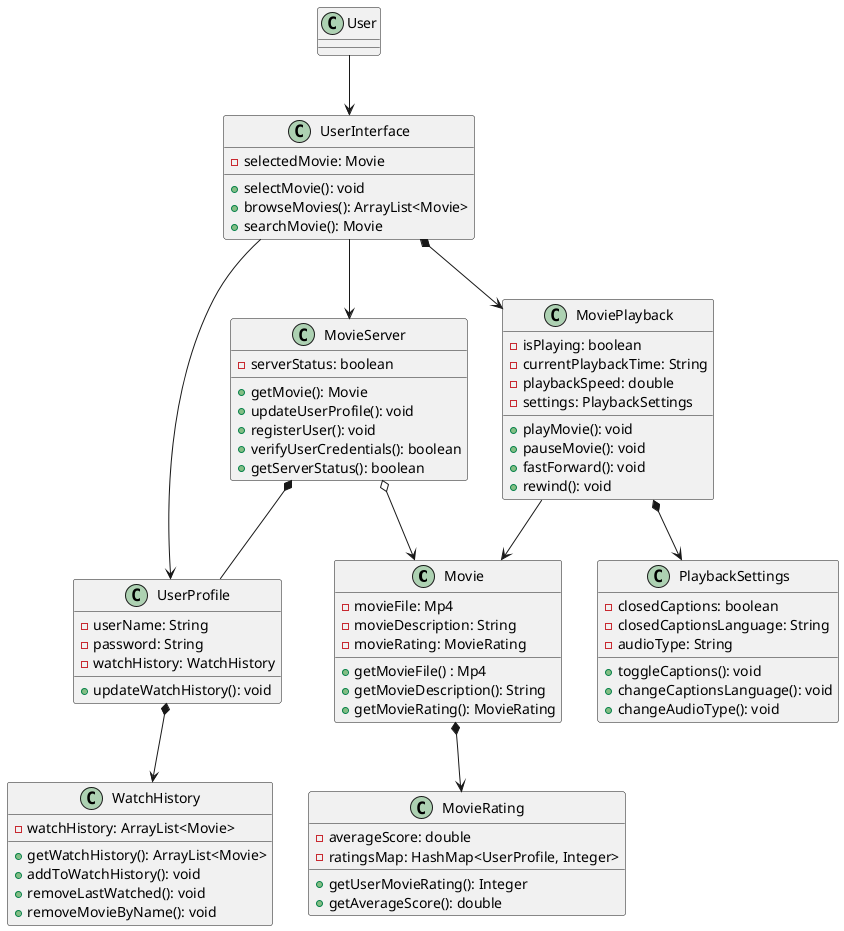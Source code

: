 @startuml
'https://plantuml.com/class-diagram



class Movie {
- movieFile: Mp4
- movieDescription: String
- movieRating: MovieRating
+ getMovieFile() : Mp4
+ getMovieDescription(): String
+ getMovieRating(): MovieRating
}
class User{

}
class UserProfile{
    -userName: String
    -password: String
    -watchHistory: WatchHistory
    +updateWatchHistory(): void
}
class MovieServer{
-serverStatus: boolean
+getMovie(): Movie
+updateUserProfile(): void
+registerUser(): void
+verifyUserCredentials(): boolean
+getServerStatus(): boolean
}
class UserInterface{
-selectedMovie: Movie
+selectMovie(): void
+browseMovies(): ArrayList<Movie>
+searchMovie(): Movie

}
class WatchHistory{
-watchHistory: ArrayList<Movie>
+getWatchHistory(): ArrayList<Movie>
+addToWatchHistory(): void
+removeLastWatched(): void
+removeMovieByName(): void

}
class MoviePlayback{
-isPlaying: boolean
-currentPlaybackTime: String
-playbackSpeed: double
-settings: PlaybackSettings
+playMovie(): void
+pauseMovie(): void
+fastForward(): void
+rewind(): void
}
class PlaybackSettings{
-closedCaptions: boolean
-closedCaptionsLanguage: String
-audioType: String
+toggleCaptions(): void
+changeCaptionsLanguage(): void
+changeAudioType(): void
}
class MovieRating {
-averageScore: double
-ratingsMap: HashMap<UserProfile, Integer>
+getUserMovieRating(): Integer
+getAverageScore(): double
}
MovieServer *-- UserProfile
UserProfile *--> WatchHistory
User --> UserInterface
UserInterface --> UserProfile
UserInterface --> MovieServer

MovieServer o--> Movie
UserInterface *--> MoviePlayback
MoviePlayback *--> PlaybackSettings
MoviePlayback --> Movie
Movie *--> MovieRating


@enduml